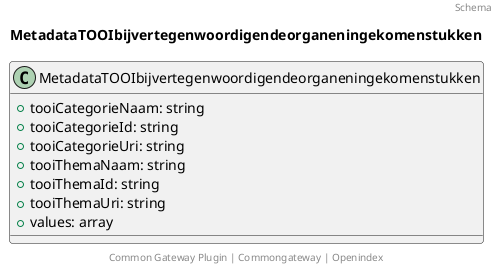 @startuml
title: MetadataTOOIbijvertegenwoordigendeorganeningekomenstukken
footer: Common Gateway Plugin | Commongateway | Openindex 
header: Schema

class MetadataTOOIbijvertegenwoordigendeorganeningekomenstukken {
  + tooiCategorieNaam: string
  + tooiCategorieId: string
  + tooiCategorieUri: string
  + tooiThemaNaam: string
  + tooiThemaId: string
  + tooiThemaUri: string
  + values: array
}
@enduml
